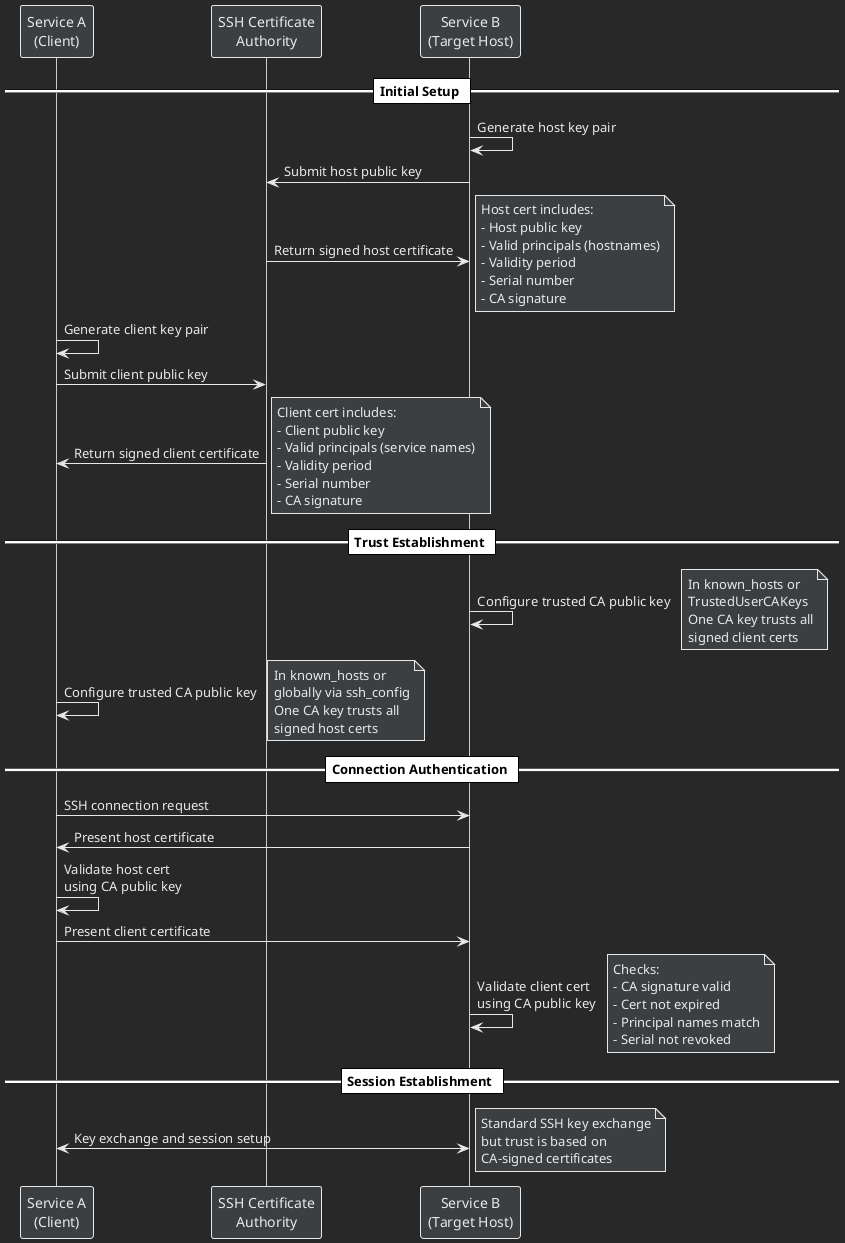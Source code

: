 @startuml
!theme plain
skinparam backgroundColor #282828
skinparam DefaultFontColor #E8E8E8
skinparam ArrowColor #E8E8E8
skinparam SequenceGroupBorderColor #E8E8E8

skinparam ParticipantBackgroundColor #3C3F41
skinparam ParticipantBorderColor #E8E8E8
skinparam ParticipantFontColor #E8E8E8

skinparam NoteBackgroundColor #3C3F41
skinparam NoteBorderColor #E8E8E8
skinparam NoteFontColor #E8E8E8

skinparam SequenceGroupBackgroundColor #3C3F41
skinparam SequenceGroupBodyBackgroundColor #282828
skinparam GroupBorderColor #E8E8E8
skinparam GroupFontColor #E8E8E8

skinparam SequenceGroupHeaderFontColor #E8E8E8
skinparam SequenceGroupBackgroundColor #3C3F41
skinparam SequenceGroupBodyBackgroundColor #282828
skinparam SequenceLifelineBorderColor #cccccc

skinparam SequenceDividerFontColor #000000
skinparam SequenceGroupBackgroundColor #D3D3D3    // Sets background color for group boxes
skinparam SequenceGroupBorderColor #333333        // Sets border color for group boxes
skinparam SequenceGroupFontColor #0000FF          // Sets font color for group labels
skinparam SequenceGroupFontSize 14                // Optional: Sets font size for group labels


skinparam SequenceBoxBackgroundColor #D3D3D3    // Sets background color for group headers
skinparam SequenceBoxBorderColor #333333        // Sets border color for group boxes
skinparam SequenceBoxFontColor #0000FF          // Sets font color for group headers
skinparam SequenceBoxFontSize 14                // Optional: Sets font size for group headers


participant ServiceA as "Service A\n(Client)"
participant CA as "SSH Certificate\nAuthority"
participant ServiceB as "Service B\n(Target Host)"

== Initial Setup ==
ServiceB -> ServiceB: Generate host key pair
ServiceB -> CA: Submit host public key
CA -> ServiceB: Return signed host certificate
note right #3C3F41
  Host cert includes:
  - Host public key
  - Valid principals (hostnames)
  - Validity period
  - Serial number
  - CA signature
end note

ServiceA -> ServiceA: Generate client key pair
ServiceA -> CA: Submit client public key
CA -> ServiceA: Return signed client certificate
note right #3C3F41
  Client cert includes:
  - Client public key
  - Valid principals (service names)
  - Validity period
  - Serial number
  - CA signature
end note

== Trust Establishment ==
ServiceB -> ServiceB: Configure trusted CA public key
note right #3C3F41
  In known_hosts or
  TrustedUserCAKeys
  One CA key trusts all
  signed client certs
end note

ServiceA -> ServiceA: Configure trusted CA public key
note right #3C3F41
  In known_hosts or
  globally via ssh_config
  One CA key trusts all
  signed host certs
end note

== Connection Authentication ==
ServiceA -> ServiceB: SSH connection request
ServiceB -> ServiceA: Present host certificate
ServiceA -> ServiceA: Validate host cert\nusing CA public key
ServiceA -> ServiceB: Present client certificate
ServiceB -> ServiceB: Validate client cert\nusing CA public key
note right #3C3F41
  Checks:
  - CA signature valid
  - Cert not expired
  - Principal names match
  - Serial not revoked
end note

== Session Establishment ==
ServiceA <-> ServiceB: Key exchange and session setup
note right #3C3F41
  Standard SSH key exchange
  but trust is based on
  CA-signed certificates
end note

@enduml